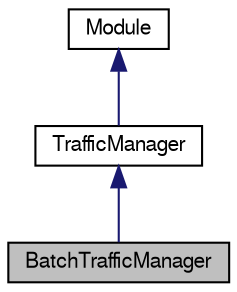 digraph "BatchTrafficManager"
{
  bgcolor="transparent";
  edge [fontname="FreeSans",fontsize="10",labelfontname="FreeSans",labelfontsize="10"];
  node [fontname="FreeSans",fontsize="10",shape=record];
  Node0 [label="BatchTrafficManager",height=0.2,width=0.4,color="black", fillcolor="grey75", style="filled", fontcolor="black"];
  Node1 -> Node0 [dir="back",color="midnightblue",fontsize="10",style="solid",fontname="FreeSans"];
  Node1 [label="TrafficManager",height=0.2,width=0.4,color="black",URL="$classTrafficManager.html"];
  Node2 -> Node1 [dir="back",color="midnightblue",fontsize="10",style="solid",fontname="FreeSans"];
  Node2 [label="Module",height=0.2,width=0.4,color="black",URL="$classModule.html"];
}
